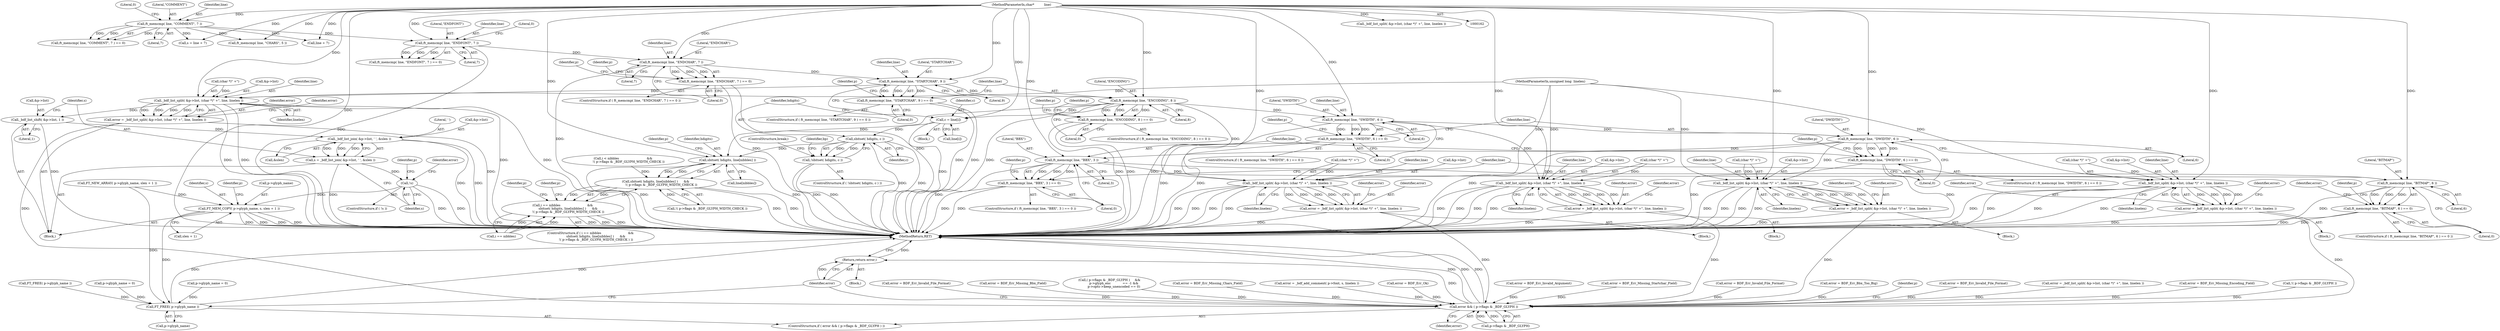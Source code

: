 digraph "0_savannah_7f2e4f4f553f6836be7683f66226afac3fa979b8@API" {
"1000356" [label="(Call,ft_memcmp( line, \"ENDCHAR\", 7 ))"];
"1000330" [label="(Call,ft_memcmp( line, \"ENDFONT\", 7 ))"];
"1000205" [label="(Call,ft_memcmp( line, \"COMMENT\", 7 ))"];
"1000163" [label="(MethodParameterIn,char*          line)"];
"1000355" [label="(Call,ft_memcmp( line, \"ENDCHAR\", 7 ) == 0)"];
"1000397" [label="(Call,ft_memcmp( line, \"STARTCHAR\", 9 ))"];
"1000396" [label="(Call,ft_memcmp( line, \"STARTCHAR\", 9 ) == 0)"];
"1000409" [label="(Call,_bdf_list_split( &p->list, (char *)\" +\", line, linelen ))"];
"1000407" [label="(Call,error = _bdf_list_split( &p->list, (char *)\" +\", line, linelen ))"];
"1001549" [label="(Call,error && ( p->flags & _BDF_GLYPH ))"];
"1001560" [label="(Return,return error;)"];
"1000422" [label="(Call,_bdf_list_shift( &p->list, 1 ))"];
"1000430" [label="(Call,_bdf_list_join( &p->list, ' ', &slen ))"];
"1000428" [label="(Call,s = _bdf_list_join( &p->list, ' ', &slen ))"];
"1000439" [label="(Call,!s)"];
"1000455" [label="(Call,FT_MEM_COPY( p->glyph_name, s, slen + 1 ))"];
"1001556" [label="(Call,FT_FREE( p->glyph_name ))"];
"1000477" [label="(Call,ft_memcmp( line, \"ENCODING\", 8 ))"];
"1000476" [label="(Call,ft_memcmp( line, \"ENCODING\", 8 ) == 0)"];
"1000497" [label="(Call,_bdf_list_split( &p->list, (char *)\" +\", line, linelen ))"];
"1000495" [label="(Call,error = _bdf_list_split( &p->list, (char *)\" +\", line, linelen ))"];
"1000875" [label="(Call,c = line[i])"];
"1000882" [label="(Call,sbitset( hdigits, c ))"];
"1000881" [label="(Call,!sbitset( hdigits, c ))"];
"1000969" [label="(Call,sbitset( hdigits, line[nibbles] ))"];
"1000968" [label="(Call,sbitset( hdigits, line[nibbles] )      &&\n           !( p->flags & _BDF_GLYPH_WIDTH_CHECK ))"];
"1000964" [label="(Call,i == nibbles                           &&\n           sbitset( hdigits, line[nibbles] )      &&\n           !( p->flags & _BDF_GLYPH_WIDTH_CHECK ))"];
"1000998" [label="(Call,ft_memcmp( line, \"SWIDTH\", 6 ))"];
"1000997" [label="(Call,ft_memcmp( line, \"SWIDTH\", 6 ) == 0)"];
"1001014" [label="(Call,_bdf_list_split( &p->list, (char *)\" +\", line, linelen ))"];
"1001012" [label="(Call,error = _bdf_list_split( &p->list, (char *)\" +\", line, linelen ))"];
"1001051" [label="(Call,ft_memcmp( line, \"DWIDTH\", 6 ))"];
"1001050" [label="(Call,ft_memcmp( line, \"DWIDTH\", 6 ) == 0)"];
"1001067" [label="(Call,_bdf_list_split( &p->list, (char *)\" +\", line, linelen ))"];
"1001065" [label="(Call,error = _bdf_list_split( &p->list, (char *)\" +\", line, linelen ))"];
"1001132" [label="(Call,ft_memcmp( line, \"BBX\", 3 ))"];
"1001131" [label="(Call,ft_memcmp( line, \"BBX\", 3 ) == 0)"];
"1001148" [label="(Call,_bdf_list_split( &p->list, (char *)\" +\", line, linelen ))"];
"1001146" [label="(Call,error = _bdf_list_split( &p->list, (char *)\" +\", line, linelen ))"];
"1001447" [label="(Call,ft_memcmp( line, \"BITMAP\", 6 ))"];
"1001446" [label="(Call,ft_memcmp( line, \"BITMAP\", 6 ) == 0)"];
"1000498" [label="(Call,&p->list)"];
"1000208" [label="(Literal,7)"];
"1001000" [label="(Literal,\"SWIDTH\")"];
"1000417" [label="(Identifier,line)"];
"1000427" [label="(Literal,1)"];
"1000874" [label="(Block,)"];
"1000333" [label="(Literal,7)"];
"1000364" [label="(Identifier,p)"];
"1000970" [label="(Identifier,hdigits)"];
"1000998" [label="(Call,ft_memcmp( line, \"SWIDTH\", 6 ))"];
"1001072" [label="(Call,(char *)\" +\")"];
"1001013" [label="(Identifier,error)"];
"1000357" [label="(Identifier,line)"];
"1000402" [label="(Block,)"];
"1001137" [label="(Block,)"];
"1000399" [label="(Literal,\"STARTCHAR\")"];
"1000216" [label="(Call,line + 7)"];
"1000164" [label="(MethodParameterIn,unsigned long  linelen)"];
"1001560" [label="(Return,return error;)"];
"1001132" [label="(Call,ft_memcmp( line, \"BBX\", 3 ))"];
"1000477" [label="(Call,ft_memcmp( line, \"ENCODING\", 8 ))"];
"1000447" [label="(Call,FT_NEW_ARRAY( p->glyph_name, slen + 1 ))"];
"1001142" [label="(Identifier,p)"];
"1001014" [label="(Call,_bdf_list_split( &p->list, (char *)\" +\", line, linelen ))"];
"1000260" [label="(Call,_bdf_list_split( &p->list, (char *)\" +\", line, linelen ))"];
"1001023" [label="(Identifier,linelen)"];
"1001003" [label="(Block,)"];
"1001131" [label="(Call,ft_memcmp( line, \"BBX\", 3 ) == 0)"];
"1000971" [label="(Call,line[nibbles])"];
"1000481" [label="(Literal,0)"];
"1001153" [label="(Call,(char *)\" +\")"];
"1001446" [label="(Call,ft_memcmp( line, \"BITMAP\", 6 ) == 0)"];
"1000309" [label="(Call,error = BDF_Err_Invalid_Argument)"];
"1000974" [label="(Call,!( p->flags & _BDF_GLYPH_WIDTH_CHECK ))"];
"1001449" [label="(Literal,\"BITMAP\")"];
"1000969" [label="(Call,sbitset( hdigits, line[nibbles] ))"];
"1000508" [label="(Identifier,error)"];
"1000334" [label="(Literal,0)"];
"1001557" [label="(Call,p->glyph_name)"];
"1000491" [label="(Call,error = BDF_Err_Missing_Startchar_Field)"];
"1001562" [label="(MethodReturn,RET)"];
"1000422" [label="(Call,_bdf_list_shift( &p->list, 1 ))"];
"1000475" [label="(ControlStructure,if ( ft_memcmp( line, \"ENCODING\", 8 ) == 0 ))"];
"1000476" [label="(Call,ft_memcmp( line, \"ENCODING\", 8 ) == 0)"];
"1000436" [label="(Call,&slen)"];
"1000497" [label="(Call,_bdf_list_split( &p->list, (char *)\" +\", line, linelen ))"];
"1000977" [label="(Identifier,p)"];
"1001008" [label="(Identifier,p)"];
"1001001" [label="(Literal,6)"];
"1001159" [label="(Identifier,error)"];
"1000396" [label="(Call,ft_memcmp( line, \"STARTCHAR\", 9 ) == 0)"];
"1001019" [label="(Call,(char *)\" +\")"];
"1001450" [label="(Literal,6)"];
"1001561" [label="(Identifier,error)"];
"1001556" [label="(Call,FT_FREE( p->glyph_name ))"];
"1001448" [label="(Identifier,line)"];
"1000408" [label="(Identifier,error)"];
"1000480" [label="(Literal,8)"];
"1000442" [label="(Call,error = BDF_Err_Invalid_File_Format)"];
"1000460" [label="(Call,slen + 1)"];
"1000888" [label="(Identifier,bp)"];
"1000438" [label="(ControlStructure,if ( !s ))"];
"1001134" [label="(Literal,\"BBX\")"];
"1001507" [label="(Call,error = BDF_Err_Bbx_Too_Big)"];
"1000407" [label="(Call,error = _bdf_list_split( &p->list, (char *)\" +\", line, linelen ))"];
"1001549" [label="(Call,error && ( p->flags & _BDF_GLYPH ))"];
"1000214" [label="(Call,s = line + 7)"];
"1001157" [label="(Identifier,linelen)"];
"1000479" [label="(Literal,\"ENCODING\")"];
"1000400" [label="(Literal,9)"];
"1001148" [label="(Call,_bdf_list_split( &p->list, (char *)\" +\", line, linelen ))"];
"1001558" [label="(Identifier,p)"];
"1000496" [label="(Identifier,error)"];
"1000964" [label="(Call,i == nibbles                           &&\n           sbitset( hdigits, line[nibbles] )      &&\n           !( p->flags & _BDF_GLYPH_WIDTH_CHECK ))"];
"1000875" [label="(Call,c = line[i])"];
"1001451" [label="(Literal,0)"];
"1001061" [label="(Identifier,p)"];
"1000248" [label="(Call,ft_memcmp( line, \"CHARS\", 5 ))"];
"1001078" [label="(Identifier,error)"];
"1000884" [label="(Identifier,c)"];
"1000684" [label="(Call,p->glyph_name = 0)"];
"1000429" [label="(Identifier,s)"];
"1000377" [label="(Identifier,p)"];
"1000586" [label="(Call,error = BDF_Err_Invalid_File_Format)"];
"1000420" [label="(Identifier,error)"];
"1001067" [label="(Call,_bdf_list_split( &p->list, (char *)\" +\", line, linelen ))"];
"1001548" [label="(ControlStructure,if ( error && ( p->flags & _BDF_GLYPH ) ))"];
"1000882" [label="(Call,sbitset( hdigits, c ))"];
"1001052" [label="(Identifier,line)"];
"1001147" [label="(Identifier,error)"];
"1000205" [label="(Call,ft_memcmp( line, \"COMMENT\", 7 ))"];
"1000506" [label="(Identifier,linelen)"];
"1000459" [label="(Identifier,s)"];
"1000999" [label="(Identifier,line)"];
"1000885" [label="(ControlStructure,break;)"];
"1000877" [label="(Call,line[i])"];
"1000455" [label="(Call,FT_MEM_COPY( p->glyph_name, s, slen + 1 ))"];
"1001146" [label="(Call,error = _bdf_list_split( &p->list, (char *)\" +\", line, linelen ))"];
"1000258" [label="(Call,error = _bdf_list_split( &p->list, (char *)\" +\", line, linelen ))"];
"1001002" [label="(Literal,0)"];
"1001075" [label="(Identifier,line)"];
"1001544" [label="(Call,error = BDF_Err_Missing_Encoding_Field)"];
"1001065" [label="(Call,error = _bdf_list_split( &p->list, (char *)\" +\", line, linelen ))"];
"1000779" [label="(Identifier,p)"];
"1000465" [label="(Identifier,p)"];
"1000968" [label="(Call,sbitset( hdigits, line[nibbles] )      &&\n           !( p->flags & _BDF_GLYPH_WIDTH_CHECK ))"];
"1000405" [label="(Identifier,p)"];
"1001053" [label="(Literal,\"DWIDTH\")"];
"1000414" [label="(Call,(char *)\" +\")"];
"1000330" [label="(Call,ft_memcmp( line, \"ENDFONT\", 7 ))"];
"1000332" [label="(Literal,\"ENDFONT\")"];
"1000449" [label="(Identifier,p)"];
"1000876" [label="(Identifier,c)"];
"1000997" [label="(Call,ft_memcmp( line, \"SWIDTH\", 6 ) == 0)"];
"1001130" [label="(ControlStructure,if ( ft_memcmp( line, \"BBX\", 3 ) == 0 ))"];
"1000398" [label="(Identifier,line)"];
"1000418" [label="(Identifier,linelen)"];
"1001025" [label="(Identifier,error)"];
"1000207" [label="(Literal,\"COMMENT\")"];
"1001051" [label="(Call,ft_memcmp( line, \"DWIDTH\", 6 ))"];
"1000423" [label="(Call,&p->list)"];
"1000331" [label="(Identifier,line)"];
"1000965" [label="(Call,i == nibbles)"];
"1001054" [label="(Literal,6)"];
"1001540" [label="(Identifier,error)"];
"1000484" [label="(Call,!( p->flags & _BDF_GLYPH ))"];
"1000482" [label="(Block,)"];
"1000880" [label="(ControlStructure,if ( !sbitset( hdigits, c ) ))"];
"1000356" [label="(Call,ft_memcmp( line, \"ENDCHAR\", 7 ))"];
"1001447" [label="(Call,ft_memcmp( line, \"BITMAP\", 6 ))"];
"1000359" [label="(Literal,7)"];
"1000360" [label="(Literal,0)"];
"1001539" [label="(Call,error = BDF_Err_Invalid_File_Format)"];
"1000502" [label="(Call,(char *)\" +\")"];
"1001022" [label="(Identifier,line)"];
"1000401" [label="(Literal,0)"];
"1000505" [label="(Identifier,line)"];
"1001550" [label="(Identifier,error)"];
"1000915" [label="(Call,i < nibbles                            &&\n           !( p->flags & _BDF_GLYPH_WIDTH_CHECK ))"];
"1000440" [label="(Identifier,s)"];
"1001133" [label="(Identifier,line)"];
"1001076" [label="(Identifier,linelen)"];
"1001049" [label="(ControlStructure,if ( ft_memcmp( line, \"DWIDTH\", 6 ) == 0 ))"];
"1001136" [label="(Literal,0)"];
"1000993" [label="(Identifier,p)"];
"1001462" [label="(Call,error = BDF_Err_Missing_Bbx_Field)"];
"1000206" [label="(Identifier,line)"];
"1000410" [label="(Call,&p->list)"];
"1000329" [label="(Call,ft_memcmp( line, \"ENDFONT\", 7 ) == 0)"];
"1000487" [label="(Identifier,p)"];
"1000395" [label="(ControlStructure,if ( ft_memcmp( line, \"STARTCHAR\", 9 ) == 0 ))"];
"1000209" [label="(Literal,0)"];
"1000495" [label="(Call,error = _bdf_list_split( &p->list, (char *)\" +\", line, linelen ))"];
"1000478" [label="(Identifier,line)"];
"1000963" [label="(ControlStructure,if ( i == nibbles                           &&\n           sbitset( hdigits, line[nibbles] )      &&\n           !( p->flags & _BDF_GLYPH_WIDTH_CHECK ) ))"];
"1001066" [label="(Identifier,error)"];
"1000435" [label="(Literal,' ')"];
"1001149" [label="(Call,&p->list)"];
"1000996" [label="(ControlStructure,if ( ft_memcmp( line, \"SWIDTH\", 6 ) == 0 ))"];
"1001445" [label="(ControlStructure,if ( ft_memcmp( line, \"BITMAP\", 6 ) == 0 ))"];
"1000403" [label="(Call,FT_FREE( p->glyph_name ))"];
"1000163" [label="(MethodParameterIn,char*          line)"];
"1001156" [label="(Identifier,line)"];
"1001056" [label="(Block,)"];
"1000374" [label="(Call,( p->flags & _BDF_GLYPH )     &&\n         p->glyph_enc            == -1 &&\n         p->opts->keep_unencoded == 0)"];
"1001068" [label="(Call,&p->list)"];
"1000354" [label="(ControlStructure,if ( ft_memcmp( line, \"ENDCHAR\", 7 ) == 0 ))"];
"1000254" [label="(Call,error = BDF_Err_Missing_Chars_Field)"];
"1000443" [label="(Identifier,error)"];
"1001135" [label="(Literal,3)"];
"1000204" [label="(Call,ft_memcmp( line, \"COMMENT\", 7 ) == 0)"];
"1000355" [label="(Call,ft_memcmp( line, \"ENDCHAR\", 7 ) == 0)"];
"1000456" [label="(Call,p->glyph_name)"];
"1000431" [label="(Call,&p->list)"];
"1000983" [label="(Identifier,p)"];
"1001551" [label="(Call,p->flags & _BDF_GLYPH)"];
"1000881" [label="(Call,!sbitset( hdigits, c ))"];
"1000409" [label="(Call,_bdf_list_split( &p->list, (char *)\" +\", line, linelen ))"];
"1000883" [label="(Identifier,hdigits)"];
"1001015" [label="(Call,&p->list)"];
"1000397" [label="(Call,ft_memcmp( line, \"STARTCHAR\", 9 ))"];
"1001458" [label="(Identifier,p)"];
"1001055" [label="(Literal,0)"];
"1000229" [label="(Call,error = _bdf_add_comment( p->font, s, linelen ))"];
"1000757" [label="(Call,p->glyph_name = 0)"];
"1001050" [label="(Call,ft_memcmp( line, \"DWIDTH\", 6 ) == 0)"];
"1000168" [label="(Block,)"];
"1001012" [label="(Call,error = _bdf_list_split( &p->list, (char *)\" +\", line, linelen ))"];
"1000181" [label="(Call,error = BDF_Err_Ok)"];
"1000428" [label="(Call,s = _bdf_list_join( &p->list, ' ', &slen ))"];
"1000430" [label="(Call,_bdf_list_join( &p->list, ' ', &slen ))"];
"1000439" [label="(Call,!s)"];
"1000358" [label="(Literal,\"ENDCHAR\")"];
"1000356" -> "1000355"  [label="AST: "];
"1000356" -> "1000359"  [label="CFG: "];
"1000357" -> "1000356"  [label="AST: "];
"1000358" -> "1000356"  [label="AST: "];
"1000359" -> "1000356"  [label="AST: "];
"1000360" -> "1000356"  [label="CFG: "];
"1000356" -> "1001562"  [label="DDG: "];
"1000356" -> "1000355"  [label="DDG: "];
"1000356" -> "1000355"  [label="DDG: "];
"1000356" -> "1000355"  [label="DDG: "];
"1000330" -> "1000356"  [label="DDG: "];
"1000163" -> "1000356"  [label="DDG: "];
"1000356" -> "1000397"  [label="DDG: "];
"1000330" -> "1000329"  [label="AST: "];
"1000330" -> "1000333"  [label="CFG: "];
"1000331" -> "1000330"  [label="AST: "];
"1000332" -> "1000330"  [label="AST: "];
"1000333" -> "1000330"  [label="AST: "];
"1000334" -> "1000330"  [label="CFG: "];
"1000330" -> "1001562"  [label="DDG: "];
"1000330" -> "1000329"  [label="DDG: "];
"1000330" -> "1000329"  [label="DDG: "];
"1000330" -> "1000329"  [label="DDG: "];
"1000205" -> "1000330"  [label="DDG: "];
"1000163" -> "1000330"  [label="DDG: "];
"1000205" -> "1000204"  [label="AST: "];
"1000205" -> "1000208"  [label="CFG: "];
"1000206" -> "1000205"  [label="AST: "];
"1000207" -> "1000205"  [label="AST: "];
"1000208" -> "1000205"  [label="AST: "];
"1000209" -> "1000205"  [label="CFG: "];
"1000205" -> "1000204"  [label="DDG: "];
"1000205" -> "1000204"  [label="DDG: "];
"1000205" -> "1000204"  [label="DDG: "];
"1000163" -> "1000205"  [label="DDG: "];
"1000205" -> "1000214"  [label="DDG: "];
"1000205" -> "1000216"  [label="DDG: "];
"1000205" -> "1000248"  [label="DDG: "];
"1000163" -> "1000162"  [label="AST: "];
"1000163" -> "1001562"  [label="DDG: "];
"1000163" -> "1000214"  [label="DDG: "];
"1000163" -> "1000216"  [label="DDG: "];
"1000163" -> "1000248"  [label="DDG: "];
"1000163" -> "1000260"  [label="DDG: "];
"1000163" -> "1000397"  [label="DDG: "];
"1000163" -> "1000409"  [label="DDG: "];
"1000163" -> "1000477"  [label="DDG: "];
"1000163" -> "1000497"  [label="DDG: "];
"1000163" -> "1000875"  [label="DDG: "];
"1000163" -> "1000969"  [label="DDG: "];
"1000163" -> "1000998"  [label="DDG: "];
"1000163" -> "1001014"  [label="DDG: "];
"1000163" -> "1001051"  [label="DDG: "];
"1000163" -> "1001067"  [label="DDG: "];
"1000163" -> "1001132"  [label="DDG: "];
"1000163" -> "1001148"  [label="DDG: "];
"1000163" -> "1001447"  [label="DDG: "];
"1000355" -> "1000354"  [label="AST: "];
"1000355" -> "1000360"  [label="CFG: "];
"1000360" -> "1000355"  [label="AST: "];
"1000364" -> "1000355"  [label="CFG: "];
"1000377" -> "1000355"  [label="CFG: "];
"1000355" -> "1001562"  [label="DDG: "];
"1000355" -> "1001562"  [label="DDG: "];
"1000397" -> "1000396"  [label="AST: "];
"1000397" -> "1000400"  [label="CFG: "];
"1000398" -> "1000397"  [label="AST: "];
"1000399" -> "1000397"  [label="AST: "];
"1000400" -> "1000397"  [label="AST: "];
"1000401" -> "1000397"  [label="CFG: "];
"1000397" -> "1000396"  [label="DDG: "];
"1000397" -> "1000396"  [label="DDG: "];
"1000397" -> "1000396"  [label="DDG: "];
"1000397" -> "1000409"  [label="DDG: "];
"1000397" -> "1000477"  [label="DDG: "];
"1000396" -> "1000395"  [label="AST: "];
"1000396" -> "1000401"  [label="CFG: "];
"1000401" -> "1000396"  [label="AST: "];
"1000405" -> "1000396"  [label="CFG: "];
"1000478" -> "1000396"  [label="CFG: "];
"1000396" -> "1001562"  [label="DDG: "];
"1000396" -> "1001562"  [label="DDG: "];
"1000409" -> "1000407"  [label="AST: "];
"1000409" -> "1000418"  [label="CFG: "];
"1000410" -> "1000409"  [label="AST: "];
"1000414" -> "1000409"  [label="AST: "];
"1000417" -> "1000409"  [label="AST: "];
"1000418" -> "1000409"  [label="AST: "];
"1000407" -> "1000409"  [label="CFG: "];
"1000409" -> "1001562"  [label="DDG: "];
"1000409" -> "1001562"  [label="DDG: "];
"1000409" -> "1001562"  [label="DDG: "];
"1000409" -> "1001562"  [label="DDG: "];
"1000409" -> "1000407"  [label="DDG: "];
"1000409" -> "1000407"  [label="DDG: "];
"1000409" -> "1000407"  [label="DDG: "];
"1000409" -> "1000407"  [label="DDG: "];
"1000414" -> "1000409"  [label="DDG: "];
"1000164" -> "1000409"  [label="DDG: "];
"1000409" -> "1000422"  [label="DDG: "];
"1000407" -> "1000402"  [label="AST: "];
"1000408" -> "1000407"  [label="AST: "];
"1000420" -> "1000407"  [label="CFG: "];
"1000407" -> "1001562"  [label="DDG: "];
"1000407" -> "1001549"  [label="DDG: "];
"1001549" -> "1001548"  [label="AST: "];
"1001549" -> "1001550"  [label="CFG: "];
"1001549" -> "1001551"  [label="CFG: "];
"1001550" -> "1001549"  [label="AST: "];
"1001551" -> "1001549"  [label="AST: "];
"1001558" -> "1001549"  [label="CFG: "];
"1001561" -> "1001549"  [label="CFG: "];
"1001549" -> "1001562"  [label="DDG: "];
"1001549" -> "1001562"  [label="DDG: "];
"1001549" -> "1001562"  [label="DDG: "];
"1001065" -> "1001549"  [label="DDG: "];
"1000442" -> "1001549"  [label="DDG: "];
"1000495" -> "1001549"  [label="DDG: "];
"1000254" -> "1001549"  [label="DDG: "];
"1000586" -> "1001549"  [label="DDG: "];
"1000491" -> "1001549"  [label="DDG: "];
"1001539" -> "1001549"  [label="DDG: "];
"1000181" -> "1001549"  [label="DDG: "];
"1000258" -> "1001549"  [label="DDG: "];
"1000309" -> "1001549"  [label="DDG: "];
"1001544" -> "1001549"  [label="DDG: "];
"1001462" -> "1001549"  [label="DDG: "];
"1001012" -> "1001549"  [label="DDG: "];
"1001507" -> "1001549"  [label="DDG: "];
"1000229" -> "1001549"  [label="DDG: "];
"1001146" -> "1001549"  [label="DDG: "];
"1001551" -> "1001549"  [label="DDG: "];
"1001551" -> "1001549"  [label="DDG: "];
"1000374" -> "1001549"  [label="DDG: "];
"1000484" -> "1001549"  [label="DDG: "];
"1001549" -> "1001560"  [label="DDG: "];
"1001560" -> "1000168"  [label="AST: "];
"1001560" -> "1001561"  [label="CFG: "];
"1001561" -> "1001560"  [label="AST: "];
"1001562" -> "1001560"  [label="CFG: "];
"1001560" -> "1001562"  [label="DDG: "];
"1001561" -> "1001560"  [label="DDG: "];
"1000422" -> "1000402"  [label="AST: "];
"1000422" -> "1000427"  [label="CFG: "];
"1000423" -> "1000422"  [label="AST: "];
"1000427" -> "1000422"  [label="AST: "];
"1000429" -> "1000422"  [label="CFG: "];
"1000422" -> "1001562"  [label="DDG: "];
"1000422" -> "1000430"  [label="DDG: "];
"1000430" -> "1000428"  [label="AST: "];
"1000430" -> "1000436"  [label="CFG: "];
"1000431" -> "1000430"  [label="AST: "];
"1000435" -> "1000430"  [label="AST: "];
"1000436" -> "1000430"  [label="AST: "];
"1000428" -> "1000430"  [label="CFG: "];
"1000430" -> "1001562"  [label="DDG: "];
"1000430" -> "1001562"  [label="DDG: "];
"1000430" -> "1000428"  [label="DDG: "];
"1000430" -> "1000428"  [label="DDG: "];
"1000430" -> "1000428"  [label="DDG: "];
"1000428" -> "1000402"  [label="AST: "];
"1000429" -> "1000428"  [label="AST: "];
"1000440" -> "1000428"  [label="CFG: "];
"1000428" -> "1001562"  [label="DDG: "];
"1000428" -> "1000439"  [label="DDG: "];
"1000439" -> "1000438"  [label="AST: "];
"1000439" -> "1000440"  [label="CFG: "];
"1000440" -> "1000439"  [label="AST: "];
"1000443" -> "1000439"  [label="CFG: "];
"1000449" -> "1000439"  [label="CFG: "];
"1000439" -> "1001562"  [label="DDG: "];
"1000439" -> "1001562"  [label="DDG: "];
"1000439" -> "1000455"  [label="DDG: "];
"1000455" -> "1000402"  [label="AST: "];
"1000455" -> "1000460"  [label="CFG: "];
"1000456" -> "1000455"  [label="AST: "];
"1000459" -> "1000455"  [label="AST: "];
"1000460" -> "1000455"  [label="AST: "];
"1000465" -> "1000455"  [label="CFG: "];
"1000455" -> "1001562"  [label="DDG: "];
"1000455" -> "1001562"  [label="DDG: "];
"1000455" -> "1001562"  [label="DDG: "];
"1000455" -> "1001562"  [label="DDG: "];
"1000447" -> "1000455"  [label="DDG: "];
"1000455" -> "1001556"  [label="DDG: "];
"1001556" -> "1001548"  [label="AST: "];
"1001556" -> "1001557"  [label="CFG: "];
"1001557" -> "1001556"  [label="AST: "];
"1001561" -> "1001556"  [label="CFG: "];
"1001556" -> "1001562"  [label="DDG: "];
"1001556" -> "1001562"  [label="DDG: "];
"1000757" -> "1001556"  [label="DDG: "];
"1000684" -> "1001556"  [label="DDG: "];
"1000403" -> "1001556"  [label="DDG: "];
"1000447" -> "1001556"  [label="DDG: "];
"1000477" -> "1000476"  [label="AST: "];
"1000477" -> "1000480"  [label="CFG: "];
"1000478" -> "1000477"  [label="AST: "];
"1000479" -> "1000477"  [label="AST: "];
"1000480" -> "1000477"  [label="AST: "];
"1000481" -> "1000477"  [label="CFG: "];
"1000477" -> "1001562"  [label="DDG: "];
"1000477" -> "1000476"  [label="DDG: "];
"1000477" -> "1000476"  [label="DDG: "];
"1000477" -> "1000476"  [label="DDG: "];
"1000477" -> "1000497"  [label="DDG: "];
"1000477" -> "1000875"  [label="DDG: "];
"1000477" -> "1000969"  [label="DDG: "];
"1000477" -> "1000998"  [label="DDG: "];
"1000476" -> "1000475"  [label="AST: "];
"1000476" -> "1000481"  [label="CFG: "];
"1000481" -> "1000476"  [label="AST: "];
"1000487" -> "1000476"  [label="CFG: "];
"1000779" -> "1000476"  [label="CFG: "];
"1000476" -> "1001562"  [label="DDG: "];
"1000476" -> "1001562"  [label="DDG: "];
"1000497" -> "1000495"  [label="AST: "];
"1000497" -> "1000506"  [label="CFG: "];
"1000498" -> "1000497"  [label="AST: "];
"1000502" -> "1000497"  [label="AST: "];
"1000505" -> "1000497"  [label="AST: "];
"1000506" -> "1000497"  [label="AST: "];
"1000495" -> "1000497"  [label="CFG: "];
"1000497" -> "1001562"  [label="DDG: "];
"1000497" -> "1001562"  [label="DDG: "];
"1000497" -> "1001562"  [label="DDG: "];
"1000497" -> "1001562"  [label="DDG: "];
"1000497" -> "1000495"  [label="DDG: "];
"1000497" -> "1000495"  [label="DDG: "];
"1000497" -> "1000495"  [label="DDG: "];
"1000497" -> "1000495"  [label="DDG: "];
"1000502" -> "1000497"  [label="DDG: "];
"1000164" -> "1000497"  [label="DDG: "];
"1000495" -> "1000482"  [label="AST: "];
"1000496" -> "1000495"  [label="AST: "];
"1000508" -> "1000495"  [label="CFG: "];
"1000495" -> "1001562"  [label="DDG: "];
"1000875" -> "1000874"  [label="AST: "];
"1000875" -> "1000877"  [label="CFG: "];
"1000876" -> "1000875"  [label="AST: "];
"1000877" -> "1000875"  [label="AST: "];
"1000883" -> "1000875"  [label="CFG: "];
"1000875" -> "1001562"  [label="DDG: "];
"1000875" -> "1000882"  [label="DDG: "];
"1000882" -> "1000881"  [label="AST: "];
"1000882" -> "1000884"  [label="CFG: "];
"1000883" -> "1000882"  [label="AST: "];
"1000884" -> "1000882"  [label="AST: "];
"1000881" -> "1000882"  [label="CFG: "];
"1000882" -> "1001562"  [label="DDG: "];
"1000882" -> "1001562"  [label="DDG: "];
"1000882" -> "1000881"  [label="DDG: "];
"1000882" -> "1000881"  [label="DDG: "];
"1000882" -> "1000969"  [label="DDG: "];
"1000881" -> "1000880"  [label="AST: "];
"1000885" -> "1000881"  [label="CFG: "];
"1000888" -> "1000881"  [label="CFG: "];
"1000881" -> "1001562"  [label="DDG: "];
"1000881" -> "1001562"  [label="DDG: "];
"1000969" -> "1000968"  [label="AST: "];
"1000969" -> "1000971"  [label="CFG: "];
"1000970" -> "1000969"  [label="AST: "];
"1000971" -> "1000969"  [label="AST: "];
"1000977" -> "1000969"  [label="CFG: "];
"1000968" -> "1000969"  [label="CFG: "];
"1000969" -> "1001562"  [label="DDG: "];
"1000969" -> "1001562"  [label="DDG: "];
"1000969" -> "1000968"  [label="DDG: "];
"1000969" -> "1000968"  [label="DDG: "];
"1000968" -> "1000964"  [label="AST: "];
"1000968" -> "1000974"  [label="CFG: "];
"1000974" -> "1000968"  [label="AST: "];
"1000964" -> "1000968"  [label="CFG: "];
"1000968" -> "1001562"  [label="DDG: "];
"1000968" -> "1001562"  [label="DDG: "];
"1000968" -> "1000964"  [label="DDG: "];
"1000968" -> "1000964"  [label="DDG: "];
"1000974" -> "1000968"  [label="DDG: "];
"1000915" -> "1000968"  [label="DDG: "];
"1000964" -> "1000963"  [label="AST: "];
"1000964" -> "1000965"  [label="CFG: "];
"1000965" -> "1000964"  [label="AST: "];
"1000983" -> "1000964"  [label="CFG: "];
"1000993" -> "1000964"  [label="CFG: "];
"1000964" -> "1001562"  [label="DDG: "];
"1000964" -> "1001562"  [label="DDG: "];
"1000964" -> "1001562"  [label="DDG: "];
"1000965" -> "1000964"  [label="DDG: "];
"1000965" -> "1000964"  [label="DDG: "];
"1000998" -> "1000997"  [label="AST: "];
"1000998" -> "1001001"  [label="CFG: "];
"1000999" -> "1000998"  [label="AST: "];
"1001000" -> "1000998"  [label="AST: "];
"1001001" -> "1000998"  [label="AST: "];
"1001002" -> "1000998"  [label="CFG: "];
"1000998" -> "1001562"  [label="DDG: "];
"1000998" -> "1000997"  [label="DDG: "];
"1000998" -> "1000997"  [label="DDG: "];
"1000998" -> "1000997"  [label="DDG: "];
"1000998" -> "1001014"  [label="DDG: "];
"1000998" -> "1001051"  [label="DDG: "];
"1000997" -> "1000996"  [label="AST: "];
"1000997" -> "1001002"  [label="CFG: "];
"1001002" -> "1000997"  [label="AST: "];
"1001008" -> "1000997"  [label="CFG: "];
"1001052" -> "1000997"  [label="CFG: "];
"1000997" -> "1001562"  [label="DDG: "];
"1000997" -> "1001562"  [label="DDG: "];
"1001014" -> "1001012"  [label="AST: "];
"1001014" -> "1001023"  [label="CFG: "];
"1001015" -> "1001014"  [label="AST: "];
"1001019" -> "1001014"  [label="AST: "];
"1001022" -> "1001014"  [label="AST: "];
"1001023" -> "1001014"  [label="AST: "];
"1001012" -> "1001014"  [label="CFG: "];
"1001014" -> "1001562"  [label="DDG: "];
"1001014" -> "1001562"  [label="DDG: "];
"1001014" -> "1001562"  [label="DDG: "];
"1001014" -> "1001562"  [label="DDG: "];
"1001014" -> "1001012"  [label="DDG: "];
"1001014" -> "1001012"  [label="DDG: "];
"1001014" -> "1001012"  [label="DDG: "];
"1001014" -> "1001012"  [label="DDG: "];
"1001019" -> "1001014"  [label="DDG: "];
"1000164" -> "1001014"  [label="DDG: "];
"1001012" -> "1001003"  [label="AST: "];
"1001013" -> "1001012"  [label="AST: "];
"1001025" -> "1001012"  [label="CFG: "];
"1001012" -> "1001562"  [label="DDG: "];
"1001051" -> "1001050"  [label="AST: "];
"1001051" -> "1001054"  [label="CFG: "];
"1001052" -> "1001051"  [label="AST: "];
"1001053" -> "1001051"  [label="AST: "];
"1001054" -> "1001051"  [label="AST: "];
"1001055" -> "1001051"  [label="CFG: "];
"1001051" -> "1001562"  [label="DDG: "];
"1001051" -> "1001050"  [label="DDG: "];
"1001051" -> "1001050"  [label="DDG: "];
"1001051" -> "1001050"  [label="DDG: "];
"1001051" -> "1001067"  [label="DDG: "];
"1001051" -> "1001132"  [label="DDG: "];
"1001050" -> "1001049"  [label="AST: "];
"1001050" -> "1001055"  [label="CFG: "];
"1001055" -> "1001050"  [label="AST: "];
"1001061" -> "1001050"  [label="CFG: "];
"1001133" -> "1001050"  [label="CFG: "];
"1001050" -> "1001562"  [label="DDG: "];
"1001050" -> "1001562"  [label="DDG: "];
"1001067" -> "1001065"  [label="AST: "];
"1001067" -> "1001076"  [label="CFG: "];
"1001068" -> "1001067"  [label="AST: "];
"1001072" -> "1001067"  [label="AST: "];
"1001075" -> "1001067"  [label="AST: "];
"1001076" -> "1001067"  [label="AST: "];
"1001065" -> "1001067"  [label="CFG: "];
"1001067" -> "1001562"  [label="DDG: "];
"1001067" -> "1001562"  [label="DDG: "];
"1001067" -> "1001562"  [label="DDG: "];
"1001067" -> "1001562"  [label="DDG: "];
"1001067" -> "1001065"  [label="DDG: "];
"1001067" -> "1001065"  [label="DDG: "];
"1001067" -> "1001065"  [label="DDG: "];
"1001067" -> "1001065"  [label="DDG: "];
"1001072" -> "1001067"  [label="DDG: "];
"1000164" -> "1001067"  [label="DDG: "];
"1001065" -> "1001056"  [label="AST: "];
"1001066" -> "1001065"  [label="AST: "];
"1001078" -> "1001065"  [label="CFG: "];
"1001065" -> "1001562"  [label="DDG: "];
"1001132" -> "1001131"  [label="AST: "];
"1001132" -> "1001135"  [label="CFG: "];
"1001133" -> "1001132"  [label="AST: "];
"1001134" -> "1001132"  [label="AST: "];
"1001135" -> "1001132"  [label="AST: "];
"1001136" -> "1001132"  [label="CFG: "];
"1001132" -> "1001562"  [label="DDG: "];
"1001132" -> "1001131"  [label="DDG: "];
"1001132" -> "1001131"  [label="DDG: "];
"1001132" -> "1001131"  [label="DDG: "];
"1001132" -> "1001148"  [label="DDG: "];
"1001132" -> "1001447"  [label="DDG: "];
"1001131" -> "1001130"  [label="AST: "];
"1001131" -> "1001136"  [label="CFG: "];
"1001136" -> "1001131"  [label="AST: "];
"1001142" -> "1001131"  [label="CFG: "];
"1001448" -> "1001131"  [label="CFG: "];
"1001131" -> "1001562"  [label="DDG: "];
"1001131" -> "1001562"  [label="DDG: "];
"1001148" -> "1001146"  [label="AST: "];
"1001148" -> "1001157"  [label="CFG: "];
"1001149" -> "1001148"  [label="AST: "];
"1001153" -> "1001148"  [label="AST: "];
"1001156" -> "1001148"  [label="AST: "];
"1001157" -> "1001148"  [label="AST: "];
"1001146" -> "1001148"  [label="CFG: "];
"1001148" -> "1001562"  [label="DDG: "];
"1001148" -> "1001562"  [label="DDG: "];
"1001148" -> "1001562"  [label="DDG: "];
"1001148" -> "1001562"  [label="DDG: "];
"1001148" -> "1001146"  [label="DDG: "];
"1001148" -> "1001146"  [label="DDG: "];
"1001148" -> "1001146"  [label="DDG: "];
"1001148" -> "1001146"  [label="DDG: "];
"1001153" -> "1001148"  [label="DDG: "];
"1000164" -> "1001148"  [label="DDG: "];
"1001146" -> "1001137"  [label="AST: "];
"1001147" -> "1001146"  [label="AST: "];
"1001159" -> "1001146"  [label="CFG: "];
"1001146" -> "1001562"  [label="DDG: "];
"1001447" -> "1001446"  [label="AST: "];
"1001447" -> "1001450"  [label="CFG: "];
"1001448" -> "1001447"  [label="AST: "];
"1001449" -> "1001447"  [label="AST: "];
"1001450" -> "1001447"  [label="AST: "];
"1001451" -> "1001447"  [label="CFG: "];
"1001447" -> "1001562"  [label="DDG: "];
"1001447" -> "1001446"  [label="DDG: "];
"1001447" -> "1001446"  [label="DDG: "];
"1001447" -> "1001446"  [label="DDG: "];
"1001446" -> "1001445"  [label="AST: "];
"1001446" -> "1001451"  [label="CFG: "];
"1001451" -> "1001446"  [label="AST: "];
"1001458" -> "1001446"  [label="CFG: "];
"1001540" -> "1001446"  [label="CFG: "];
"1001446" -> "1001562"  [label="DDG: "];
"1001446" -> "1001562"  [label="DDG: "];
}
